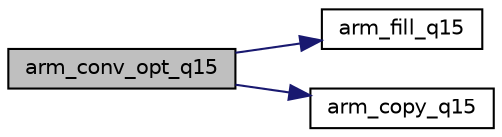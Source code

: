 digraph "arm_conv_opt_q15"
{
  edge [fontname="Helvetica",fontsize="10",labelfontname="Helvetica",labelfontsize="10"];
  node [fontname="Helvetica",fontsize="10",shape=record];
  rankdir="LR";
  Node10 [label="arm_conv_opt_q15",height=0.2,width=0.4,color="black", fillcolor="grey75", style="filled", fontcolor="black"];
  Node10 -> Node11 [color="midnightblue",fontsize="10",style="solid",fontname="Helvetica"];
  Node11 [label="arm_fill_q15",height=0.2,width=0.4,color="black", fillcolor="white", style="filled",URL="$group___fill.html#ga76b21c32a3783a2b3334d930a646e5d8",tooltip="Fills a constant value into a Q15 vector. "];
  Node10 -> Node12 [color="midnightblue",fontsize="10",style="solid",fontname="Helvetica"];
  Node12 [label="arm_copy_q15",height=0.2,width=0.4,color="black", fillcolor="white", style="filled",URL="$group__copy.html#ga872ca4cfc18c680b8991ccd569a5fda0",tooltip="Copies the elements of a Q15 vector. "];
}
